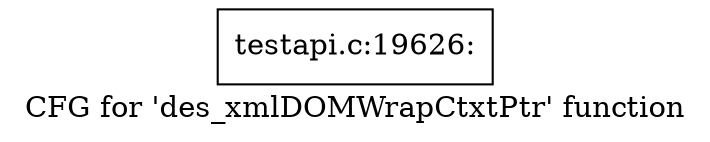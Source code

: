 digraph "CFG for 'des_xmlDOMWrapCtxtPtr' function" {
	label="CFG for 'des_xmlDOMWrapCtxtPtr' function";

	Node0x4b875e0 [shape=record,label="{testapi.c:19626:}"];
}
